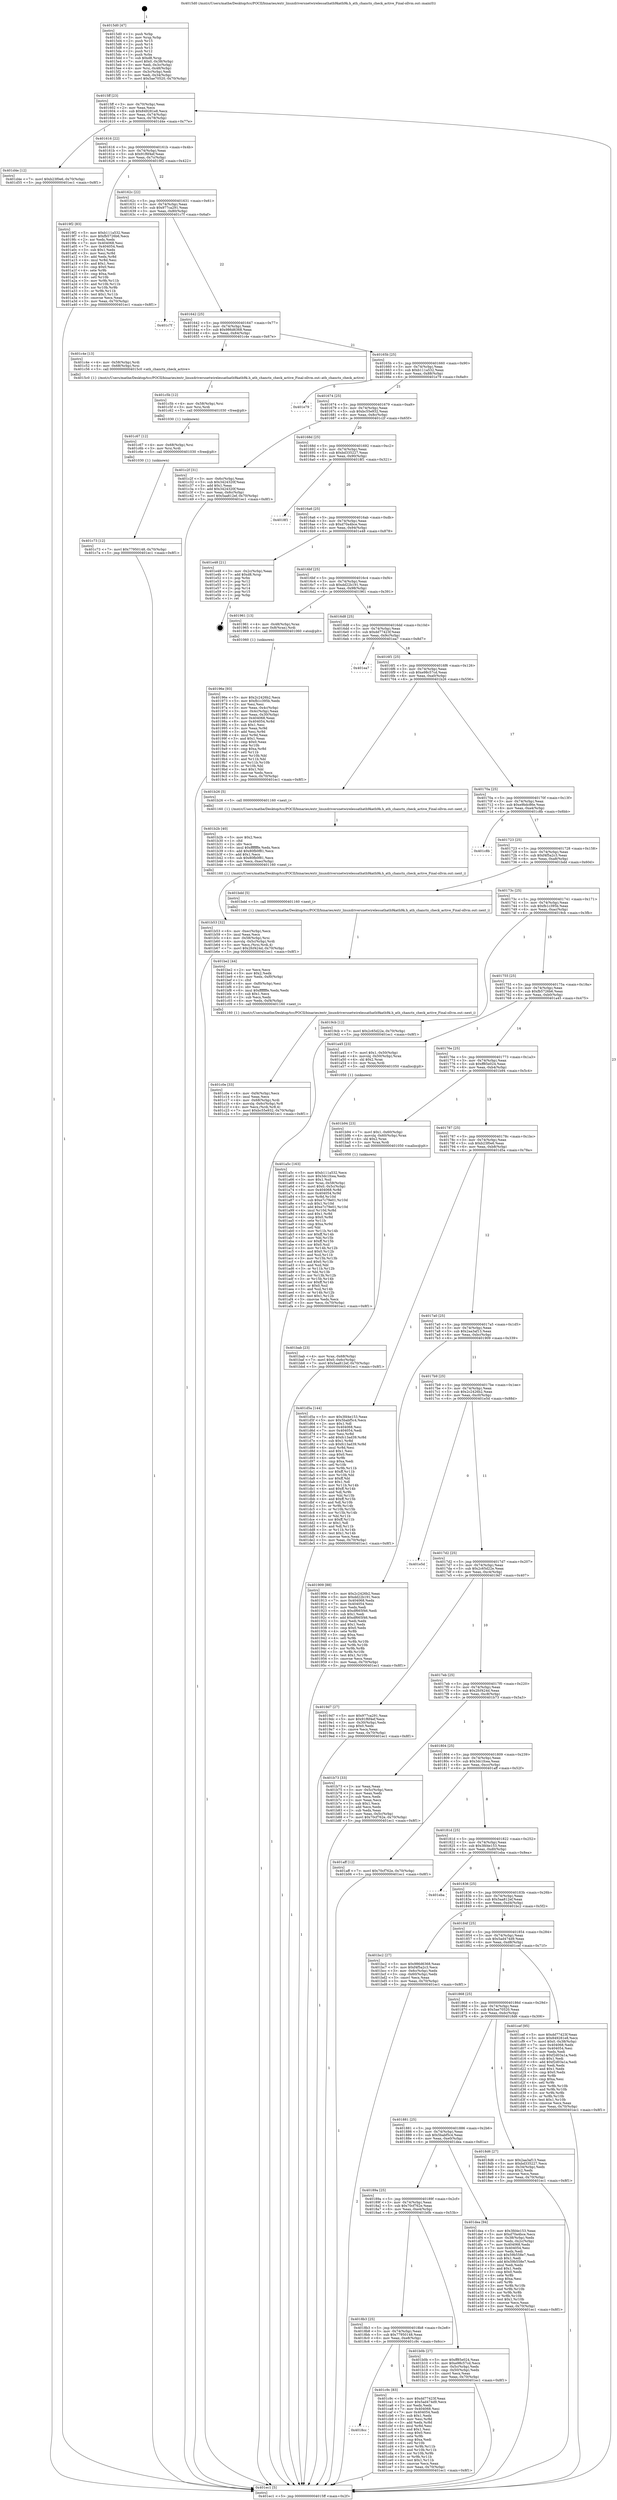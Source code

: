 digraph "0x4015d0" {
  label = "0x4015d0 (/mnt/c/Users/mathe/Desktop/tcc/POCII/binaries/extr_linuxdriversnetwirelessathath9kath9k.h_ath_chanctx_check_active_Final-ollvm.out::main(0))"
  labelloc = "t"
  node[shape=record]

  Entry [label="",width=0.3,height=0.3,shape=circle,fillcolor=black,style=filled]
  "0x4015ff" [label="{
     0x4015ff [23]\l
     | [instrs]\l
     &nbsp;&nbsp;0x4015ff \<+3\>: mov -0x70(%rbp),%eax\l
     &nbsp;&nbsp;0x401602 \<+2\>: mov %eax,%ecx\l
     &nbsp;&nbsp;0x401604 \<+6\>: sub $0x849281e8,%ecx\l
     &nbsp;&nbsp;0x40160a \<+3\>: mov %eax,-0x74(%rbp)\l
     &nbsp;&nbsp;0x40160d \<+3\>: mov %ecx,-0x78(%rbp)\l
     &nbsp;&nbsp;0x401610 \<+6\>: je 0000000000401d4e \<main+0x77e\>\l
  }"]
  "0x401d4e" [label="{
     0x401d4e [12]\l
     | [instrs]\l
     &nbsp;&nbsp;0x401d4e \<+7\>: movl $0xb23f0e6,-0x70(%rbp)\l
     &nbsp;&nbsp;0x401d55 \<+5\>: jmp 0000000000401ec1 \<main+0x8f1\>\l
  }"]
  "0x401616" [label="{
     0x401616 [22]\l
     | [instrs]\l
     &nbsp;&nbsp;0x401616 \<+5\>: jmp 000000000040161b \<main+0x4b\>\l
     &nbsp;&nbsp;0x40161b \<+3\>: mov -0x74(%rbp),%eax\l
     &nbsp;&nbsp;0x40161e \<+5\>: sub $0x91f6f4ef,%eax\l
     &nbsp;&nbsp;0x401623 \<+3\>: mov %eax,-0x7c(%rbp)\l
     &nbsp;&nbsp;0x401626 \<+6\>: je 00000000004019f2 \<main+0x422\>\l
  }"]
  Exit [label="",width=0.3,height=0.3,shape=circle,fillcolor=black,style=filled,peripheries=2]
  "0x4019f2" [label="{
     0x4019f2 [83]\l
     | [instrs]\l
     &nbsp;&nbsp;0x4019f2 \<+5\>: mov $0xb111a532,%eax\l
     &nbsp;&nbsp;0x4019f7 \<+5\>: mov $0xfb5726b6,%ecx\l
     &nbsp;&nbsp;0x4019fc \<+2\>: xor %edx,%edx\l
     &nbsp;&nbsp;0x4019fe \<+7\>: mov 0x404068,%esi\l
     &nbsp;&nbsp;0x401a05 \<+7\>: mov 0x404054,%edi\l
     &nbsp;&nbsp;0x401a0c \<+3\>: sub $0x1,%edx\l
     &nbsp;&nbsp;0x401a0f \<+3\>: mov %esi,%r8d\l
     &nbsp;&nbsp;0x401a12 \<+3\>: add %edx,%r8d\l
     &nbsp;&nbsp;0x401a15 \<+4\>: imul %r8d,%esi\l
     &nbsp;&nbsp;0x401a19 \<+3\>: and $0x1,%esi\l
     &nbsp;&nbsp;0x401a1c \<+3\>: cmp $0x0,%esi\l
     &nbsp;&nbsp;0x401a1f \<+4\>: sete %r9b\l
     &nbsp;&nbsp;0x401a23 \<+3\>: cmp $0xa,%edi\l
     &nbsp;&nbsp;0x401a26 \<+4\>: setl %r10b\l
     &nbsp;&nbsp;0x401a2a \<+3\>: mov %r9b,%r11b\l
     &nbsp;&nbsp;0x401a2d \<+3\>: and %r10b,%r11b\l
     &nbsp;&nbsp;0x401a30 \<+3\>: xor %r10b,%r9b\l
     &nbsp;&nbsp;0x401a33 \<+3\>: or %r9b,%r11b\l
     &nbsp;&nbsp;0x401a36 \<+4\>: test $0x1,%r11b\l
     &nbsp;&nbsp;0x401a3a \<+3\>: cmovne %ecx,%eax\l
     &nbsp;&nbsp;0x401a3d \<+3\>: mov %eax,-0x70(%rbp)\l
     &nbsp;&nbsp;0x401a40 \<+5\>: jmp 0000000000401ec1 \<main+0x8f1\>\l
  }"]
  "0x40162c" [label="{
     0x40162c [22]\l
     | [instrs]\l
     &nbsp;&nbsp;0x40162c \<+5\>: jmp 0000000000401631 \<main+0x61\>\l
     &nbsp;&nbsp;0x401631 \<+3\>: mov -0x74(%rbp),%eax\l
     &nbsp;&nbsp;0x401634 \<+5\>: sub $0x977ca291,%eax\l
     &nbsp;&nbsp;0x401639 \<+3\>: mov %eax,-0x80(%rbp)\l
     &nbsp;&nbsp;0x40163c \<+6\>: je 0000000000401c7f \<main+0x6af\>\l
  }"]
  "0x4018cc" [label="{
     0x4018cc\l
  }", style=dashed]
  "0x401c7f" [label="{
     0x401c7f\l
  }", style=dashed]
  "0x401642" [label="{
     0x401642 [25]\l
     | [instrs]\l
     &nbsp;&nbsp;0x401642 \<+5\>: jmp 0000000000401647 \<main+0x77\>\l
     &nbsp;&nbsp;0x401647 \<+3\>: mov -0x74(%rbp),%eax\l
     &nbsp;&nbsp;0x40164a \<+5\>: sub $0x986d6368,%eax\l
     &nbsp;&nbsp;0x40164f \<+6\>: mov %eax,-0x84(%rbp)\l
     &nbsp;&nbsp;0x401655 \<+6\>: je 0000000000401c4e \<main+0x67e\>\l
  }"]
  "0x401c9c" [label="{
     0x401c9c [83]\l
     | [instrs]\l
     &nbsp;&nbsp;0x401c9c \<+5\>: mov $0xdd77423f,%eax\l
     &nbsp;&nbsp;0x401ca1 \<+5\>: mov $0x5ad474d9,%ecx\l
     &nbsp;&nbsp;0x401ca6 \<+2\>: xor %edx,%edx\l
     &nbsp;&nbsp;0x401ca8 \<+7\>: mov 0x404068,%esi\l
     &nbsp;&nbsp;0x401caf \<+7\>: mov 0x404054,%edi\l
     &nbsp;&nbsp;0x401cb6 \<+3\>: sub $0x1,%edx\l
     &nbsp;&nbsp;0x401cb9 \<+3\>: mov %esi,%r8d\l
     &nbsp;&nbsp;0x401cbc \<+3\>: add %edx,%r8d\l
     &nbsp;&nbsp;0x401cbf \<+4\>: imul %r8d,%esi\l
     &nbsp;&nbsp;0x401cc3 \<+3\>: and $0x1,%esi\l
     &nbsp;&nbsp;0x401cc6 \<+3\>: cmp $0x0,%esi\l
     &nbsp;&nbsp;0x401cc9 \<+4\>: sete %r9b\l
     &nbsp;&nbsp;0x401ccd \<+3\>: cmp $0xa,%edi\l
     &nbsp;&nbsp;0x401cd0 \<+4\>: setl %r10b\l
     &nbsp;&nbsp;0x401cd4 \<+3\>: mov %r9b,%r11b\l
     &nbsp;&nbsp;0x401cd7 \<+3\>: and %r10b,%r11b\l
     &nbsp;&nbsp;0x401cda \<+3\>: xor %r10b,%r9b\l
     &nbsp;&nbsp;0x401cdd \<+3\>: or %r9b,%r11b\l
     &nbsp;&nbsp;0x401ce0 \<+4\>: test $0x1,%r11b\l
     &nbsp;&nbsp;0x401ce4 \<+3\>: cmovne %ecx,%eax\l
     &nbsp;&nbsp;0x401ce7 \<+3\>: mov %eax,-0x70(%rbp)\l
     &nbsp;&nbsp;0x401cea \<+5\>: jmp 0000000000401ec1 \<main+0x8f1\>\l
  }"]
  "0x401c4e" [label="{
     0x401c4e [13]\l
     | [instrs]\l
     &nbsp;&nbsp;0x401c4e \<+4\>: mov -0x58(%rbp),%rdi\l
     &nbsp;&nbsp;0x401c52 \<+4\>: mov -0x68(%rbp),%rsi\l
     &nbsp;&nbsp;0x401c56 \<+5\>: call 00000000004015c0 \<ath_chanctx_check_active\>\l
     | [calls]\l
     &nbsp;&nbsp;0x4015c0 \{1\} (/mnt/c/Users/mathe/Desktop/tcc/POCII/binaries/extr_linuxdriversnetwirelessathath9kath9k.h_ath_chanctx_check_active_Final-ollvm.out::ath_chanctx_check_active)\l
  }"]
  "0x40165b" [label="{
     0x40165b [25]\l
     | [instrs]\l
     &nbsp;&nbsp;0x40165b \<+5\>: jmp 0000000000401660 \<main+0x90\>\l
     &nbsp;&nbsp;0x401660 \<+3\>: mov -0x74(%rbp),%eax\l
     &nbsp;&nbsp;0x401663 \<+5\>: sub $0xb111a532,%eax\l
     &nbsp;&nbsp;0x401668 \<+6\>: mov %eax,-0x88(%rbp)\l
     &nbsp;&nbsp;0x40166e \<+6\>: je 0000000000401e79 \<main+0x8a9\>\l
  }"]
  "0x401c73" [label="{
     0x401c73 [12]\l
     | [instrs]\l
     &nbsp;&nbsp;0x401c73 \<+7\>: movl $0x77950148,-0x70(%rbp)\l
     &nbsp;&nbsp;0x401c7a \<+5\>: jmp 0000000000401ec1 \<main+0x8f1\>\l
  }"]
  "0x401e79" [label="{
     0x401e79\l
  }", style=dashed]
  "0x401674" [label="{
     0x401674 [25]\l
     | [instrs]\l
     &nbsp;&nbsp;0x401674 \<+5\>: jmp 0000000000401679 \<main+0xa9\>\l
     &nbsp;&nbsp;0x401679 \<+3\>: mov -0x74(%rbp),%eax\l
     &nbsp;&nbsp;0x40167c \<+5\>: sub $0xbc55e932,%eax\l
     &nbsp;&nbsp;0x401681 \<+6\>: mov %eax,-0x8c(%rbp)\l
     &nbsp;&nbsp;0x401687 \<+6\>: je 0000000000401c2f \<main+0x65f\>\l
  }"]
  "0x401c67" [label="{
     0x401c67 [12]\l
     | [instrs]\l
     &nbsp;&nbsp;0x401c67 \<+4\>: mov -0x68(%rbp),%rsi\l
     &nbsp;&nbsp;0x401c6b \<+3\>: mov %rsi,%rdi\l
     &nbsp;&nbsp;0x401c6e \<+5\>: call 0000000000401030 \<free@plt\>\l
     | [calls]\l
     &nbsp;&nbsp;0x401030 \{1\} (unknown)\l
  }"]
  "0x401c2f" [label="{
     0x401c2f [31]\l
     | [instrs]\l
     &nbsp;&nbsp;0x401c2f \<+3\>: mov -0x6c(%rbp),%eax\l
     &nbsp;&nbsp;0x401c32 \<+5\>: sub $0x3424320f,%eax\l
     &nbsp;&nbsp;0x401c37 \<+3\>: add $0x1,%eax\l
     &nbsp;&nbsp;0x401c3a \<+5\>: add $0x3424320f,%eax\l
     &nbsp;&nbsp;0x401c3f \<+3\>: mov %eax,-0x6c(%rbp)\l
     &nbsp;&nbsp;0x401c42 \<+7\>: movl $0x5aa812ef,-0x70(%rbp)\l
     &nbsp;&nbsp;0x401c49 \<+5\>: jmp 0000000000401ec1 \<main+0x8f1\>\l
  }"]
  "0x40168d" [label="{
     0x40168d [25]\l
     | [instrs]\l
     &nbsp;&nbsp;0x40168d \<+5\>: jmp 0000000000401692 \<main+0xc2\>\l
     &nbsp;&nbsp;0x401692 \<+3\>: mov -0x74(%rbp),%eax\l
     &nbsp;&nbsp;0x401695 \<+5\>: sub $0xbd335227,%eax\l
     &nbsp;&nbsp;0x40169a \<+6\>: mov %eax,-0x90(%rbp)\l
     &nbsp;&nbsp;0x4016a0 \<+6\>: je 00000000004018f1 \<main+0x321\>\l
  }"]
  "0x401c5b" [label="{
     0x401c5b [12]\l
     | [instrs]\l
     &nbsp;&nbsp;0x401c5b \<+4\>: mov -0x58(%rbp),%rsi\l
     &nbsp;&nbsp;0x401c5f \<+3\>: mov %rsi,%rdi\l
     &nbsp;&nbsp;0x401c62 \<+5\>: call 0000000000401030 \<free@plt\>\l
     | [calls]\l
     &nbsp;&nbsp;0x401030 \{1\} (unknown)\l
  }"]
  "0x4018f1" [label="{
     0x4018f1\l
  }", style=dashed]
  "0x4016a6" [label="{
     0x4016a6 [25]\l
     | [instrs]\l
     &nbsp;&nbsp;0x4016a6 \<+5\>: jmp 00000000004016ab \<main+0xdb\>\l
     &nbsp;&nbsp;0x4016ab \<+3\>: mov -0x74(%rbp),%eax\l
     &nbsp;&nbsp;0x4016ae \<+5\>: sub $0xd70a4bce,%eax\l
     &nbsp;&nbsp;0x4016b3 \<+6\>: mov %eax,-0x94(%rbp)\l
     &nbsp;&nbsp;0x4016b9 \<+6\>: je 0000000000401e48 \<main+0x878\>\l
  }"]
  "0x401c0e" [label="{
     0x401c0e [33]\l
     | [instrs]\l
     &nbsp;&nbsp;0x401c0e \<+6\>: mov -0xf4(%rbp),%ecx\l
     &nbsp;&nbsp;0x401c14 \<+3\>: imul %eax,%ecx\l
     &nbsp;&nbsp;0x401c17 \<+4\>: mov -0x68(%rbp),%rdi\l
     &nbsp;&nbsp;0x401c1b \<+4\>: movslq -0x6c(%rbp),%r8\l
     &nbsp;&nbsp;0x401c1f \<+4\>: mov %ecx,(%rdi,%r8,4)\l
     &nbsp;&nbsp;0x401c23 \<+7\>: movl $0xbc55e932,-0x70(%rbp)\l
     &nbsp;&nbsp;0x401c2a \<+5\>: jmp 0000000000401ec1 \<main+0x8f1\>\l
  }"]
  "0x401e48" [label="{
     0x401e48 [21]\l
     | [instrs]\l
     &nbsp;&nbsp;0x401e48 \<+3\>: mov -0x2c(%rbp),%eax\l
     &nbsp;&nbsp;0x401e4b \<+7\>: add $0xd8,%rsp\l
     &nbsp;&nbsp;0x401e52 \<+1\>: pop %rbx\l
     &nbsp;&nbsp;0x401e53 \<+2\>: pop %r12\l
     &nbsp;&nbsp;0x401e55 \<+2\>: pop %r13\l
     &nbsp;&nbsp;0x401e57 \<+2\>: pop %r14\l
     &nbsp;&nbsp;0x401e59 \<+2\>: pop %r15\l
     &nbsp;&nbsp;0x401e5b \<+1\>: pop %rbp\l
     &nbsp;&nbsp;0x401e5c \<+1\>: ret\l
  }"]
  "0x4016bf" [label="{
     0x4016bf [25]\l
     | [instrs]\l
     &nbsp;&nbsp;0x4016bf \<+5\>: jmp 00000000004016c4 \<main+0xf4\>\l
     &nbsp;&nbsp;0x4016c4 \<+3\>: mov -0x74(%rbp),%eax\l
     &nbsp;&nbsp;0x4016c7 \<+5\>: sub $0xdd22b191,%eax\l
     &nbsp;&nbsp;0x4016cc \<+6\>: mov %eax,-0x98(%rbp)\l
     &nbsp;&nbsp;0x4016d2 \<+6\>: je 0000000000401961 \<main+0x391\>\l
  }"]
  "0x401be2" [label="{
     0x401be2 [44]\l
     | [instrs]\l
     &nbsp;&nbsp;0x401be2 \<+2\>: xor %ecx,%ecx\l
     &nbsp;&nbsp;0x401be4 \<+5\>: mov $0x2,%edx\l
     &nbsp;&nbsp;0x401be9 \<+6\>: mov %edx,-0xf0(%rbp)\l
     &nbsp;&nbsp;0x401bef \<+1\>: cltd\l
     &nbsp;&nbsp;0x401bf0 \<+6\>: mov -0xf0(%rbp),%esi\l
     &nbsp;&nbsp;0x401bf6 \<+2\>: idiv %esi\l
     &nbsp;&nbsp;0x401bf8 \<+6\>: imul $0xfffffffe,%edx,%edx\l
     &nbsp;&nbsp;0x401bfe \<+3\>: sub $0x1,%ecx\l
     &nbsp;&nbsp;0x401c01 \<+2\>: sub %ecx,%edx\l
     &nbsp;&nbsp;0x401c03 \<+6\>: mov %edx,-0xf4(%rbp)\l
     &nbsp;&nbsp;0x401c09 \<+5\>: call 0000000000401160 \<next_i\>\l
     | [calls]\l
     &nbsp;&nbsp;0x401160 \{1\} (/mnt/c/Users/mathe/Desktop/tcc/POCII/binaries/extr_linuxdriversnetwirelessathath9kath9k.h_ath_chanctx_check_active_Final-ollvm.out::next_i)\l
  }"]
  "0x401961" [label="{
     0x401961 [13]\l
     | [instrs]\l
     &nbsp;&nbsp;0x401961 \<+4\>: mov -0x48(%rbp),%rax\l
     &nbsp;&nbsp;0x401965 \<+4\>: mov 0x8(%rax),%rdi\l
     &nbsp;&nbsp;0x401969 \<+5\>: call 0000000000401060 \<atoi@plt\>\l
     | [calls]\l
     &nbsp;&nbsp;0x401060 \{1\} (unknown)\l
  }"]
  "0x4016d8" [label="{
     0x4016d8 [25]\l
     | [instrs]\l
     &nbsp;&nbsp;0x4016d8 \<+5\>: jmp 00000000004016dd \<main+0x10d\>\l
     &nbsp;&nbsp;0x4016dd \<+3\>: mov -0x74(%rbp),%eax\l
     &nbsp;&nbsp;0x4016e0 \<+5\>: sub $0xdd77423f,%eax\l
     &nbsp;&nbsp;0x4016e5 \<+6\>: mov %eax,-0x9c(%rbp)\l
     &nbsp;&nbsp;0x4016eb \<+6\>: je 0000000000401ea7 \<main+0x8d7\>\l
  }"]
  "0x401bab" [label="{
     0x401bab [23]\l
     | [instrs]\l
     &nbsp;&nbsp;0x401bab \<+4\>: mov %rax,-0x68(%rbp)\l
     &nbsp;&nbsp;0x401baf \<+7\>: movl $0x0,-0x6c(%rbp)\l
     &nbsp;&nbsp;0x401bb6 \<+7\>: movl $0x5aa812ef,-0x70(%rbp)\l
     &nbsp;&nbsp;0x401bbd \<+5\>: jmp 0000000000401ec1 \<main+0x8f1\>\l
  }"]
  "0x401ea7" [label="{
     0x401ea7\l
  }", style=dashed]
  "0x4016f1" [label="{
     0x4016f1 [25]\l
     | [instrs]\l
     &nbsp;&nbsp;0x4016f1 \<+5\>: jmp 00000000004016f6 \<main+0x126\>\l
     &nbsp;&nbsp;0x4016f6 \<+3\>: mov -0x74(%rbp),%eax\l
     &nbsp;&nbsp;0x4016f9 \<+5\>: sub $0xe98c57cd,%eax\l
     &nbsp;&nbsp;0x4016fe \<+6\>: mov %eax,-0xa0(%rbp)\l
     &nbsp;&nbsp;0x401704 \<+6\>: je 0000000000401b26 \<main+0x556\>\l
  }"]
  "0x401b53" [label="{
     0x401b53 [32]\l
     | [instrs]\l
     &nbsp;&nbsp;0x401b53 \<+6\>: mov -0xec(%rbp),%ecx\l
     &nbsp;&nbsp;0x401b59 \<+3\>: imul %eax,%ecx\l
     &nbsp;&nbsp;0x401b5c \<+4\>: mov -0x58(%rbp),%rsi\l
     &nbsp;&nbsp;0x401b60 \<+4\>: movslq -0x5c(%rbp),%rdi\l
     &nbsp;&nbsp;0x401b64 \<+3\>: mov %ecx,(%rsi,%rdi,4)\l
     &nbsp;&nbsp;0x401b67 \<+7\>: movl $0x2fcf424d,-0x70(%rbp)\l
     &nbsp;&nbsp;0x401b6e \<+5\>: jmp 0000000000401ec1 \<main+0x8f1\>\l
  }"]
  "0x401b26" [label="{
     0x401b26 [5]\l
     | [instrs]\l
     &nbsp;&nbsp;0x401b26 \<+5\>: call 0000000000401160 \<next_i\>\l
     | [calls]\l
     &nbsp;&nbsp;0x401160 \{1\} (/mnt/c/Users/mathe/Desktop/tcc/POCII/binaries/extr_linuxdriversnetwirelessathath9kath9k.h_ath_chanctx_check_active_Final-ollvm.out::next_i)\l
  }"]
  "0x40170a" [label="{
     0x40170a [25]\l
     | [instrs]\l
     &nbsp;&nbsp;0x40170a \<+5\>: jmp 000000000040170f \<main+0x13f\>\l
     &nbsp;&nbsp;0x40170f \<+3\>: mov -0x74(%rbp),%eax\l
     &nbsp;&nbsp;0x401712 \<+5\>: sub $0xe9bdc86e,%eax\l
     &nbsp;&nbsp;0x401717 \<+6\>: mov %eax,-0xa4(%rbp)\l
     &nbsp;&nbsp;0x40171d \<+6\>: je 0000000000401c8b \<main+0x6bb\>\l
  }"]
  "0x401b2b" [label="{
     0x401b2b [40]\l
     | [instrs]\l
     &nbsp;&nbsp;0x401b2b \<+5\>: mov $0x2,%ecx\l
     &nbsp;&nbsp;0x401b30 \<+1\>: cltd\l
     &nbsp;&nbsp;0x401b31 \<+2\>: idiv %ecx\l
     &nbsp;&nbsp;0x401b33 \<+6\>: imul $0xfffffffe,%edx,%ecx\l
     &nbsp;&nbsp;0x401b39 \<+6\>: add $0x80fb0f81,%ecx\l
     &nbsp;&nbsp;0x401b3f \<+3\>: add $0x1,%ecx\l
     &nbsp;&nbsp;0x401b42 \<+6\>: sub $0x80fb0f81,%ecx\l
     &nbsp;&nbsp;0x401b48 \<+6\>: mov %ecx,-0xec(%rbp)\l
     &nbsp;&nbsp;0x401b4e \<+5\>: call 0000000000401160 \<next_i\>\l
     | [calls]\l
     &nbsp;&nbsp;0x401160 \{1\} (/mnt/c/Users/mathe/Desktop/tcc/POCII/binaries/extr_linuxdriversnetwirelessathath9kath9k.h_ath_chanctx_check_active_Final-ollvm.out::next_i)\l
  }"]
  "0x401c8b" [label="{
     0x401c8b\l
  }", style=dashed]
  "0x401723" [label="{
     0x401723 [25]\l
     | [instrs]\l
     &nbsp;&nbsp;0x401723 \<+5\>: jmp 0000000000401728 \<main+0x158\>\l
     &nbsp;&nbsp;0x401728 \<+3\>: mov -0x74(%rbp),%eax\l
     &nbsp;&nbsp;0x40172b \<+5\>: sub $0xf4f5a2c3,%eax\l
     &nbsp;&nbsp;0x401730 \<+6\>: mov %eax,-0xa8(%rbp)\l
     &nbsp;&nbsp;0x401736 \<+6\>: je 0000000000401bdd \<main+0x60d\>\l
  }"]
  "0x4018b3" [label="{
     0x4018b3 [25]\l
     | [instrs]\l
     &nbsp;&nbsp;0x4018b3 \<+5\>: jmp 00000000004018b8 \<main+0x2e8\>\l
     &nbsp;&nbsp;0x4018b8 \<+3\>: mov -0x74(%rbp),%eax\l
     &nbsp;&nbsp;0x4018bb \<+5\>: sub $0x77950148,%eax\l
     &nbsp;&nbsp;0x4018c0 \<+6\>: mov %eax,-0xe8(%rbp)\l
     &nbsp;&nbsp;0x4018c6 \<+6\>: je 0000000000401c9c \<main+0x6cc\>\l
  }"]
  "0x401bdd" [label="{
     0x401bdd [5]\l
     | [instrs]\l
     &nbsp;&nbsp;0x401bdd \<+5\>: call 0000000000401160 \<next_i\>\l
     | [calls]\l
     &nbsp;&nbsp;0x401160 \{1\} (/mnt/c/Users/mathe/Desktop/tcc/POCII/binaries/extr_linuxdriversnetwirelessathath9kath9k.h_ath_chanctx_check_active_Final-ollvm.out::next_i)\l
  }"]
  "0x40173c" [label="{
     0x40173c [25]\l
     | [instrs]\l
     &nbsp;&nbsp;0x40173c \<+5\>: jmp 0000000000401741 \<main+0x171\>\l
     &nbsp;&nbsp;0x401741 \<+3\>: mov -0x74(%rbp),%eax\l
     &nbsp;&nbsp;0x401744 \<+5\>: sub $0xfb1c395b,%eax\l
     &nbsp;&nbsp;0x401749 \<+6\>: mov %eax,-0xac(%rbp)\l
     &nbsp;&nbsp;0x40174f \<+6\>: je 00000000004019cb \<main+0x3fb\>\l
  }"]
  "0x401b0b" [label="{
     0x401b0b [27]\l
     | [instrs]\l
     &nbsp;&nbsp;0x401b0b \<+5\>: mov $0xff85e024,%eax\l
     &nbsp;&nbsp;0x401b10 \<+5\>: mov $0xe98c57cd,%ecx\l
     &nbsp;&nbsp;0x401b15 \<+3\>: mov -0x5c(%rbp),%edx\l
     &nbsp;&nbsp;0x401b18 \<+3\>: cmp -0x50(%rbp),%edx\l
     &nbsp;&nbsp;0x401b1b \<+3\>: cmovl %ecx,%eax\l
     &nbsp;&nbsp;0x401b1e \<+3\>: mov %eax,-0x70(%rbp)\l
     &nbsp;&nbsp;0x401b21 \<+5\>: jmp 0000000000401ec1 \<main+0x8f1\>\l
  }"]
  "0x4019cb" [label="{
     0x4019cb [12]\l
     | [instrs]\l
     &nbsp;&nbsp;0x4019cb \<+7\>: movl $0x2c65d22e,-0x70(%rbp)\l
     &nbsp;&nbsp;0x4019d2 \<+5\>: jmp 0000000000401ec1 \<main+0x8f1\>\l
  }"]
  "0x401755" [label="{
     0x401755 [25]\l
     | [instrs]\l
     &nbsp;&nbsp;0x401755 \<+5\>: jmp 000000000040175a \<main+0x18a\>\l
     &nbsp;&nbsp;0x40175a \<+3\>: mov -0x74(%rbp),%eax\l
     &nbsp;&nbsp;0x40175d \<+5\>: sub $0xfb5726b6,%eax\l
     &nbsp;&nbsp;0x401762 \<+6\>: mov %eax,-0xb0(%rbp)\l
     &nbsp;&nbsp;0x401768 \<+6\>: je 0000000000401a45 \<main+0x475\>\l
  }"]
  "0x40189a" [label="{
     0x40189a [25]\l
     | [instrs]\l
     &nbsp;&nbsp;0x40189a \<+5\>: jmp 000000000040189f \<main+0x2cf\>\l
     &nbsp;&nbsp;0x40189f \<+3\>: mov -0x74(%rbp),%eax\l
     &nbsp;&nbsp;0x4018a2 \<+5\>: sub $0x70cf762e,%eax\l
     &nbsp;&nbsp;0x4018a7 \<+6\>: mov %eax,-0xe4(%rbp)\l
     &nbsp;&nbsp;0x4018ad \<+6\>: je 0000000000401b0b \<main+0x53b\>\l
  }"]
  "0x401a45" [label="{
     0x401a45 [23]\l
     | [instrs]\l
     &nbsp;&nbsp;0x401a45 \<+7\>: movl $0x1,-0x50(%rbp)\l
     &nbsp;&nbsp;0x401a4c \<+4\>: movslq -0x50(%rbp),%rax\l
     &nbsp;&nbsp;0x401a50 \<+4\>: shl $0x2,%rax\l
     &nbsp;&nbsp;0x401a54 \<+3\>: mov %rax,%rdi\l
     &nbsp;&nbsp;0x401a57 \<+5\>: call 0000000000401050 \<malloc@plt\>\l
     | [calls]\l
     &nbsp;&nbsp;0x401050 \{1\} (unknown)\l
  }"]
  "0x40176e" [label="{
     0x40176e [25]\l
     | [instrs]\l
     &nbsp;&nbsp;0x40176e \<+5\>: jmp 0000000000401773 \<main+0x1a3\>\l
     &nbsp;&nbsp;0x401773 \<+3\>: mov -0x74(%rbp),%eax\l
     &nbsp;&nbsp;0x401776 \<+5\>: sub $0xff85e024,%eax\l
     &nbsp;&nbsp;0x40177b \<+6\>: mov %eax,-0xb4(%rbp)\l
     &nbsp;&nbsp;0x401781 \<+6\>: je 0000000000401b94 \<main+0x5c4\>\l
  }"]
  "0x401dea" [label="{
     0x401dea [94]\l
     | [instrs]\l
     &nbsp;&nbsp;0x401dea \<+5\>: mov $0x3fd4e153,%eax\l
     &nbsp;&nbsp;0x401def \<+5\>: mov $0xd70a4bce,%ecx\l
     &nbsp;&nbsp;0x401df4 \<+3\>: mov -0x38(%rbp),%edx\l
     &nbsp;&nbsp;0x401df7 \<+3\>: mov %edx,-0x2c(%rbp)\l
     &nbsp;&nbsp;0x401dfa \<+7\>: mov 0x404068,%edx\l
     &nbsp;&nbsp;0x401e01 \<+7\>: mov 0x404054,%esi\l
     &nbsp;&nbsp;0x401e08 \<+2\>: mov %edx,%edi\l
     &nbsp;&nbsp;0x401e0a \<+6\>: sub $0x59b558e7,%edi\l
     &nbsp;&nbsp;0x401e10 \<+3\>: sub $0x1,%edi\l
     &nbsp;&nbsp;0x401e13 \<+6\>: add $0x59b558e7,%edi\l
     &nbsp;&nbsp;0x401e19 \<+3\>: imul %edi,%edx\l
     &nbsp;&nbsp;0x401e1c \<+3\>: and $0x1,%edx\l
     &nbsp;&nbsp;0x401e1f \<+3\>: cmp $0x0,%edx\l
     &nbsp;&nbsp;0x401e22 \<+4\>: sete %r8b\l
     &nbsp;&nbsp;0x401e26 \<+3\>: cmp $0xa,%esi\l
     &nbsp;&nbsp;0x401e29 \<+4\>: setl %r9b\l
     &nbsp;&nbsp;0x401e2d \<+3\>: mov %r8b,%r10b\l
     &nbsp;&nbsp;0x401e30 \<+3\>: and %r9b,%r10b\l
     &nbsp;&nbsp;0x401e33 \<+3\>: xor %r9b,%r8b\l
     &nbsp;&nbsp;0x401e36 \<+3\>: or %r8b,%r10b\l
     &nbsp;&nbsp;0x401e39 \<+4\>: test $0x1,%r10b\l
     &nbsp;&nbsp;0x401e3d \<+3\>: cmovne %ecx,%eax\l
     &nbsp;&nbsp;0x401e40 \<+3\>: mov %eax,-0x70(%rbp)\l
     &nbsp;&nbsp;0x401e43 \<+5\>: jmp 0000000000401ec1 \<main+0x8f1\>\l
  }"]
  "0x401b94" [label="{
     0x401b94 [23]\l
     | [instrs]\l
     &nbsp;&nbsp;0x401b94 \<+7\>: movl $0x1,-0x60(%rbp)\l
     &nbsp;&nbsp;0x401b9b \<+4\>: movslq -0x60(%rbp),%rax\l
     &nbsp;&nbsp;0x401b9f \<+4\>: shl $0x2,%rax\l
     &nbsp;&nbsp;0x401ba3 \<+3\>: mov %rax,%rdi\l
     &nbsp;&nbsp;0x401ba6 \<+5\>: call 0000000000401050 \<malloc@plt\>\l
     | [calls]\l
     &nbsp;&nbsp;0x401050 \{1\} (unknown)\l
  }"]
  "0x401787" [label="{
     0x401787 [25]\l
     | [instrs]\l
     &nbsp;&nbsp;0x401787 \<+5\>: jmp 000000000040178c \<main+0x1bc\>\l
     &nbsp;&nbsp;0x40178c \<+3\>: mov -0x74(%rbp),%eax\l
     &nbsp;&nbsp;0x40178f \<+5\>: sub $0xb23f0e6,%eax\l
     &nbsp;&nbsp;0x401794 \<+6\>: mov %eax,-0xb8(%rbp)\l
     &nbsp;&nbsp;0x40179a \<+6\>: je 0000000000401d5a \<main+0x78a\>\l
  }"]
  "0x401a5c" [label="{
     0x401a5c [163]\l
     | [instrs]\l
     &nbsp;&nbsp;0x401a5c \<+5\>: mov $0xb111a532,%ecx\l
     &nbsp;&nbsp;0x401a61 \<+5\>: mov $0x3dc1fcea,%edx\l
     &nbsp;&nbsp;0x401a66 \<+3\>: mov $0x1,%sil\l
     &nbsp;&nbsp;0x401a69 \<+4\>: mov %rax,-0x58(%rbp)\l
     &nbsp;&nbsp;0x401a6d \<+7\>: movl $0x0,-0x5c(%rbp)\l
     &nbsp;&nbsp;0x401a74 \<+8\>: mov 0x404068,%r8d\l
     &nbsp;&nbsp;0x401a7c \<+8\>: mov 0x404054,%r9d\l
     &nbsp;&nbsp;0x401a84 \<+3\>: mov %r8d,%r10d\l
     &nbsp;&nbsp;0x401a87 \<+7\>: sub $0xe7c79e01,%r10d\l
     &nbsp;&nbsp;0x401a8e \<+4\>: sub $0x1,%r10d\l
     &nbsp;&nbsp;0x401a92 \<+7\>: add $0xe7c79e01,%r10d\l
     &nbsp;&nbsp;0x401a99 \<+4\>: imul %r10d,%r8d\l
     &nbsp;&nbsp;0x401a9d \<+4\>: and $0x1,%r8d\l
     &nbsp;&nbsp;0x401aa1 \<+4\>: cmp $0x0,%r8d\l
     &nbsp;&nbsp;0x401aa5 \<+4\>: sete %r11b\l
     &nbsp;&nbsp;0x401aa9 \<+4\>: cmp $0xa,%r9d\l
     &nbsp;&nbsp;0x401aad \<+3\>: setl %bl\l
     &nbsp;&nbsp;0x401ab0 \<+3\>: mov %r11b,%r14b\l
     &nbsp;&nbsp;0x401ab3 \<+4\>: xor $0xff,%r14b\l
     &nbsp;&nbsp;0x401ab7 \<+3\>: mov %bl,%r15b\l
     &nbsp;&nbsp;0x401aba \<+4\>: xor $0xff,%r15b\l
     &nbsp;&nbsp;0x401abe \<+4\>: xor $0x0,%sil\l
     &nbsp;&nbsp;0x401ac2 \<+3\>: mov %r14b,%r12b\l
     &nbsp;&nbsp;0x401ac5 \<+4\>: and $0x0,%r12b\l
     &nbsp;&nbsp;0x401ac9 \<+3\>: and %sil,%r11b\l
     &nbsp;&nbsp;0x401acc \<+3\>: mov %r15b,%r13b\l
     &nbsp;&nbsp;0x401acf \<+4\>: and $0x0,%r13b\l
     &nbsp;&nbsp;0x401ad3 \<+3\>: and %sil,%bl\l
     &nbsp;&nbsp;0x401ad6 \<+3\>: or %r11b,%r12b\l
     &nbsp;&nbsp;0x401ad9 \<+3\>: or %bl,%r13b\l
     &nbsp;&nbsp;0x401adc \<+3\>: xor %r13b,%r12b\l
     &nbsp;&nbsp;0x401adf \<+3\>: or %r15b,%r14b\l
     &nbsp;&nbsp;0x401ae2 \<+4\>: xor $0xff,%r14b\l
     &nbsp;&nbsp;0x401ae6 \<+4\>: or $0x0,%sil\l
     &nbsp;&nbsp;0x401aea \<+3\>: and %sil,%r14b\l
     &nbsp;&nbsp;0x401aed \<+3\>: or %r14b,%r12b\l
     &nbsp;&nbsp;0x401af0 \<+4\>: test $0x1,%r12b\l
     &nbsp;&nbsp;0x401af4 \<+3\>: cmovne %edx,%ecx\l
     &nbsp;&nbsp;0x401af7 \<+3\>: mov %ecx,-0x70(%rbp)\l
     &nbsp;&nbsp;0x401afa \<+5\>: jmp 0000000000401ec1 \<main+0x8f1\>\l
  }"]
  "0x401d5a" [label="{
     0x401d5a [144]\l
     | [instrs]\l
     &nbsp;&nbsp;0x401d5a \<+5\>: mov $0x3fd4e153,%eax\l
     &nbsp;&nbsp;0x401d5f \<+5\>: mov $0x5babf5c4,%ecx\l
     &nbsp;&nbsp;0x401d64 \<+2\>: mov $0x1,%dl\l
     &nbsp;&nbsp;0x401d66 \<+7\>: mov 0x404068,%esi\l
     &nbsp;&nbsp;0x401d6d \<+7\>: mov 0x404054,%edi\l
     &nbsp;&nbsp;0x401d74 \<+3\>: mov %esi,%r8d\l
     &nbsp;&nbsp;0x401d77 \<+7\>: add $0xfc13ad39,%r8d\l
     &nbsp;&nbsp;0x401d7e \<+4\>: sub $0x1,%r8d\l
     &nbsp;&nbsp;0x401d82 \<+7\>: sub $0xfc13ad39,%r8d\l
     &nbsp;&nbsp;0x401d89 \<+4\>: imul %r8d,%esi\l
     &nbsp;&nbsp;0x401d8d \<+3\>: and $0x1,%esi\l
     &nbsp;&nbsp;0x401d90 \<+3\>: cmp $0x0,%esi\l
     &nbsp;&nbsp;0x401d93 \<+4\>: sete %r9b\l
     &nbsp;&nbsp;0x401d97 \<+3\>: cmp $0xa,%edi\l
     &nbsp;&nbsp;0x401d9a \<+4\>: setl %r10b\l
     &nbsp;&nbsp;0x401d9e \<+3\>: mov %r9b,%r11b\l
     &nbsp;&nbsp;0x401da1 \<+4\>: xor $0xff,%r11b\l
     &nbsp;&nbsp;0x401da5 \<+3\>: mov %r10b,%bl\l
     &nbsp;&nbsp;0x401da8 \<+3\>: xor $0xff,%bl\l
     &nbsp;&nbsp;0x401dab \<+3\>: xor $0x1,%dl\l
     &nbsp;&nbsp;0x401dae \<+3\>: mov %r11b,%r14b\l
     &nbsp;&nbsp;0x401db1 \<+4\>: and $0xff,%r14b\l
     &nbsp;&nbsp;0x401db5 \<+3\>: and %dl,%r9b\l
     &nbsp;&nbsp;0x401db8 \<+3\>: mov %bl,%r15b\l
     &nbsp;&nbsp;0x401dbb \<+4\>: and $0xff,%r15b\l
     &nbsp;&nbsp;0x401dbf \<+3\>: and %dl,%r10b\l
     &nbsp;&nbsp;0x401dc2 \<+3\>: or %r9b,%r14b\l
     &nbsp;&nbsp;0x401dc5 \<+3\>: or %r10b,%r15b\l
     &nbsp;&nbsp;0x401dc8 \<+3\>: xor %r15b,%r14b\l
     &nbsp;&nbsp;0x401dcb \<+3\>: or %bl,%r11b\l
     &nbsp;&nbsp;0x401dce \<+4\>: xor $0xff,%r11b\l
     &nbsp;&nbsp;0x401dd2 \<+3\>: or $0x1,%dl\l
     &nbsp;&nbsp;0x401dd5 \<+3\>: and %dl,%r11b\l
     &nbsp;&nbsp;0x401dd8 \<+3\>: or %r11b,%r14b\l
     &nbsp;&nbsp;0x401ddb \<+4\>: test $0x1,%r14b\l
     &nbsp;&nbsp;0x401ddf \<+3\>: cmovne %ecx,%eax\l
     &nbsp;&nbsp;0x401de2 \<+3\>: mov %eax,-0x70(%rbp)\l
     &nbsp;&nbsp;0x401de5 \<+5\>: jmp 0000000000401ec1 \<main+0x8f1\>\l
  }"]
  "0x4017a0" [label="{
     0x4017a0 [25]\l
     | [instrs]\l
     &nbsp;&nbsp;0x4017a0 \<+5\>: jmp 00000000004017a5 \<main+0x1d5\>\l
     &nbsp;&nbsp;0x4017a5 \<+3\>: mov -0x74(%rbp),%eax\l
     &nbsp;&nbsp;0x4017a8 \<+5\>: sub $0x2aa3af13,%eax\l
     &nbsp;&nbsp;0x4017ad \<+6\>: mov %eax,-0xbc(%rbp)\l
     &nbsp;&nbsp;0x4017b3 \<+6\>: je 0000000000401909 \<main+0x339\>\l
  }"]
  "0x40196e" [label="{
     0x40196e [93]\l
     | [instrs]\l
     &nbsp;&nbsp;0x40196e \<+5\>: mov $0x2c2426b2,%ecx\l
     &nbsp;&nbsp;0x401973 \<+5\>: mov $0xfb1c395b,%edx\l
     &nbsp;&nbsp;0x401978 \<+2\>: xor %esi,%esi\l
     &nbsp;&nbsp;0x40197a \<+3\>: mov %eax,-0x4c(%rbp)\l
     &nbsp;&nbsp;0x40197d \<+3\>: mov -0x4c(%rbp),%eax\l
     &nbsp;&nbsp;0x401980 \<+3\>: mov %eax,-0x30(%rbp)\l
     &nbsp;&nbsp;0x401983 \<+7\>: mov 0x404068,%eax\l
     &nbsp;&nbsp;0x40198a \<+8\>: mov 0x404054,%r8d\l
     &nbsp;&nbsp;0x401992 \<+3\>: sub $0x1,%esi\l
     &nbsp;&nbsp;0x401995 \<+3\>: mov %eax,%r9d\l
     &nbsp;&nbsp;0x401998 \<+3\>: add %esi,%r9d\l
     &nbsp;&nbsp;0x40199b \<+4\>: imul %r9d,%eax\l
     &nbsp;&nbsp;0x40199f \<+3\>: and $0x1,%eax\l
     &nbsp;&nbsp;0x4019a2 \<+3\>: cmp $0x0,%eax\l
     &nbsp;&nbsp;0x4019a5 \<+4\>: sete %r10b\l
     &nbsp;&nbsp;0x4019a9 \<+4\>: cmp $0xa,%r8d\l
     &nbsp;&nbsp;0x4019ad \<+4\>: setl %r11b\l
     &nbsp;&nbsp;0x4019b1 \<+3\>: mov %r10b,%bl\l
     &nbsp;&nbsp;0x4019b4 \<+3\>: and %r11b,%bl\l
     &nbsp;&nbsp;0x4019b7 \<+3\>: xor %r11b,%r10b\l
     &nbsp;&nbsp;0x4019ba \<+3\>: or %r10b,%bl\l
     &nbsp;&nbsp;0x4019bd \<+3\>: test $0x1,%bl\l
     &nbsp;&nbsp;0x4019c0 \<+3\>: cmovne %edx,%ecx\l
     &nbsp;&nbsp;0x4019c3 \<+3\>: mov %ecx,-0x70(%rbp)\l
     &nbsp;&nbsp;0x4019c6 \<+5\>: jmp 0000000000401ec1 \<main+0x8f1\>\l
  }"]
  "0x401909" [label="{
     0x401909 [88]\l
     | [instrs]\l
     &nbsp;&nbsp;0x401909 \<+5\>: mov $0x2c2426b2,%eax\l
     &nbsp;&nbsp;0x40190e \<+5\>: mov $0xdd22b191,%ecx\l
     &nbsp;&nbsp;0x401913 \<+7\>: mov 0x404068,%edx\l
     &nbsp;&nbsp;0x40191a \<+7\>: mov 0x404054,%esi\l
     &nbsp;&nbsp;0x401921 \<+2\>: mov %edx,%edi\l
     &nbsp;&nbsp;0x401923 \<+6\>: sub $0xdf665f46,%edi\l
     &nbsp;&nbsp;0x401929 \<+3\>: sub $0x1,%edi\l
     &nbsp;&nbsp;0x40192c \<+6\>: add $0xdf665f46,%edi\l
     &nbsp;&nbsp;0x401932 \<+3\>: imul %edi,%edx\l
     &nbsp;&nbsp;0x401935 \<+3\>: and $0x1,%edx\l
     &nbsp;&nbsp;0x401938 \<+3\>: cmp $0x0,%edx\l
     &nbsp;&nbsp;0x40193b \<+4\>: sete %r8b\l
     &nbsp;&nbsp;0x40193f \<+3\>: cmp $0xa,%esi\l
     &nbsp;&nbsp;0x401942 \<+4\>: setl %r9b\l
     &nbsp;&nbsp;0x401946 \<+3\>: mov %r8b,%r10b\l
     &nbsp;&nbsp;0x401949 \<+3\>: and %r9b,%r10b\l
     &nbsp;&nbsp;0x40194c \<+3\>: xor %r9b,%r8b\l
     &nbsp;&nbsp;0x40194f \<+3\>: or %r8b,%r10b\l
     &nbsp;&nbsp;0x401952 \<+4\>: test $0x1,%r10b\l
     &nbsp;&nbsp;0x401956 \<+3\>: cmovne %ecx,%eax\l
     &nbsp;&nbsp;0x401959 \<+3\>: mov %eax,-0x70(%rbp)\l
     &nbsp;&nbsp;0x40195c \<+5\>: jmp 0000000000401ec1 \<main+0x8f1\>\l
  }"]
  "0x4017b9" [label="{
     0x4017b9 [25]\l
     | [instrs]\l
     &nbsp;&nbsp;0x4017b9 \<+5\>: jmp 00000000004017be \<main+0x1ee\>\l
     &nbsp;&nbsp;0x4017be \<+3\>: mov -0x74(%rbp),%eax\l
     &nbsp;&nbsp;0x4017c1 \<+5\>: sub $0x2c2426b2,%eax\l
     &nbsp;&nbsp;0x4017c6 \<+6\>: mov %eax,-0xc0(%rbp)\l
     &nbsp;&nbsp;0x4017cc \<+6\>: je 0000000000401e5d \<main+0x88d\>\l
  }"]
  "0x4015d0" [label="{
     0x4015d0 [47]\l
     | [instrs]\l
     &nbsp;&nbsp;0x4015d0 \<+1\>: push %rbp\l
     &nbsp;&nbsp;0x4015d1 \<+3\>: mov %rsp,%rbp\l
     &nbsp;&nbsp;0x4015d4 \<+2\>: push %r15\l
     &nbsp;&nbsp;0x4015d6 \<+2\>: push %r14\l
     &nbsp;&nbsp;0x4015d8 \<+2\>: push %r13\l
     &nbsp;&nbsp;0x4015da \<+2\>: push %r12\l
     &nbsp;&nbsp;0x4015dc \<+1\>: push %rbx\l
     &nbsp;&nbsp;0x4015dd \<+7\>: sub $0xd8,%rsp\l
     &nbsp;&nbsp;0x4015e4 \<+7\>: movl $0x0,-0x38(%rbp)\l
     &nbsp;&nbsp;0x4015eb \<+3\>: mov %edi,-0x3c(%rbp)\l
     &nbsp;&nbsp;0x4015ee \<+4\>: mov %rsi,-0x48(%rbp)\l
     &nbsp;&nbsp;0x4015f2 \<+3\>: mov -0x3c(%rbp),%edi\l
     &nbsp;&nbsp;0x4015f5 \<+3\>: mov %edi,-0x34(%rbp)\l
     &nbsp;&nbsp;0x4015f8 \<+7\>: movl $0x5ae70520,-0x70(%rbp)\l
  }"]
  "0x401e5d" [label="{
     0x401e5d\l
  }", style=dashed]
  "0x4017d2" [label="{
     0x4017d2 [25]\l
     | [instrs]\l
     &nbsp;&nbsp;0x4017d2 \<+5\>: jmp 00000000004017d7 \<main+0x207\>\l
     &nbsp;&nbsp;0x4017d7 \<+3\>: mov -0x74(%rbp),%eax\l
     &nbsp;&nbsp;0x4017da \<+5\>: sub $0x2c65d22e,%eax\l
     &nbsp;&nbsp;0x4017df \<+6\>: mov %eax,-0xc4(%rbp)\l
     &nbsp;&nbsp;0x4017e5 \<+6\>: je 00000000004019d7 \<main+0x407\>\l
  }"]
  "0x401ec1" [label="{
     0x401ec1 [5]\l
     | [instrs]\l
     &nbsp;&nbsp;0x401ec1 \<+5\>: jmp 00000000004015ff \<main+0x2f\>\l
  }"]
  "0x4019d7" [label="{
     0x4019d7 [27]\l
     | [instrs]\l
     &nbsp;&nbsp;0x4019d7 \<+5\>: mov $0x977ca291,%eax\l
     &nbsp;&nbsp;0x4019dc \<+5\>: mov $0x91f6f4ef,%ecx\l
     &nbsp;&nbsp;0x4019e1 \<+3\>: mov -0x30(%rbp),%edx\l
     &nbsp;&nbsp;0x4019e4 \<+3\>: cmp $0x0,%edx\l
     &nbsp;&nbsp;0x4019e7 \<+3\>: cmove %ecx,%eax\l
     &nbsp;&nbsp;0x4019ea \<+3\>: mov %eax,-0x70(%rbp)\l
     &nbsp;&nbsp;0x4019ed \<+5\>: jmp 0000000000401ec1 \<main+0x8f1\>\l
  }"]
  "0x4017eb" [label="{
     0x4017eb [25]\l
     | [instrs]\l
     &nbsp;&nbsp;0x4017eb \<+5\>: jmp 00000000004017f0 \<main+0x220\>\l
     &nbsp;&nbsp;0x4017f0 \<+3\>: mov -0x74(%rbp),%eax\l
     &nbsp;&nbsp;0x4017f3 \<+5\>: sub $0x2fcf424d,%eax\l
     &nbsp;&nbsp;0x4017f8 \<+6\>: mov %eax,-0xc8(%rbp)\l
     &nbsp;&nbsp;0x4017fe \<+6\>: je 0000000000401b73 \<main+0x5a3\>\l
  }"]
  "0x401881" [label="{
     0x401881 [25]\l
     | [instrs]\l
     &nbsp;&nbsp;0x401881 \<+5\>: jmp 0000000000401886 \<main+0x2b6\>\l
     &nbsp;&nbsp;0x401886 \<+3\>: mov -0x74(%rbp),%eax\l
     &nbsp;&nbsp;0x401889 \<+5\>: sub $0x5babf5c4,%eax\l
     &nbsp;&nbsp;0x40188e \<+6\>: mov %eax,-0xe0(%rbp)\l
     &nbsp;&nbsp;0x401894 \<+6\>: je 0000000000401dea \<main+0x81a\>\l
  }"]
  "0x401b73" [label="{
     0x401b73 [33]\l
     | [instrs]\l
     &nbsp;&nbsp;0x401b73 \<+2\>: xor %eax,%eax\l
     &nbsp;&nbsp;0x401b75 \<+3\>: mov -0x5c(%rbp),%ecx\l
     &nbsp;&nbsp;0x401b78 \<+2\>: mov %eax,%edx\l
     &nbsp;&nbsp;0x401b7a \<+2\>: sub %ecx,%edx\l
     &nbsp;&nbsp;0x401b7c \<+2\>: mov %eax,%ecx\l
     &nbsp;&nbsp;0x401b7e \<+3\>: sub $0x1,%ecx\l
     &nbsp;&nbsp;0x401b81 \<+2\>: add %ecx,%edx\l
     &nbsp;&nbsp;0x401b83 \<+2\>: sub %edx,%eax\l
     &nbsp;&nbsp;0x401b85 \<+3\>: mov %eax,-0x5c(%rbp)\l
     &nbsp;&nbsp;0x401b88 \<+7\>: movl $0x70cf762e,-0x70(%rbp)\l
     &nbsp;&nbsp;0x401b8f \<+5\>: jmp 0000000000401ec1 \<main+0x8f1\>\l
  }"]
  "0x401804" [label="{
     0x401804 [25]\l
     | [instrs]\l
     &nbsp;&nbsp;0x401804 \<+5\>: jmp 0000000000401809 \<main+0x239\>\l
     &nbsp;&nbsp;0x401809 \<+3\>: mov -0x74(%rbp),%eax\l
     &nbsp;&nbsp;0x40180c \<+5\>: sub $0x3dc1fcea,%eax\l
     &nbsp;&nbsp;0x401811 \<+6\>: mov %eax,-0xcc(%rbp)\l
     &nbsp;&nbsp;0x401817 \<+6\>: je 0000000000401aff \<main+0x52f\>\l
  }"]
  "0x4018d6" [label="{
     0x4018d6 [27]\l
     | [instrs]\l
     &nbsp;&nbsp;0x4018d6 \<+5\>: mov $0x2aa3af13,%eax\l
     &nbsp;&nbsp;0x4018db \<+5\>: mov $0xbd335227,%ecx\l
     &nbsp;&nbsp;0x4018e0 \<+3\>: mov -0x34(%rbp),%edx\l
     &nbsp;&nbsp;0x4018e3 \<+3\>: cmp $0x2,%edx\l
     &nbsp;&nbsp;0x4018e6 \<+3\>: cmovne %ecx,%eax\l
     &nbsp;&nbsp;0x4018e9 \<+3\>: mov %eax,-0x70(%rbp)\l
     &nbsp;&nbsp;0x4018ec \<+5\>: jmp 0000000000401ec1 \<main+0x8f1\>\l
  }"]
  "0x401aff" [label="{
     0x401aff [12]\l
     | [instrs]\l
     &nbsp;&nbsp;0x401aff \<+7\>: movl $0x70cf762e,-0x70(%rbp)\l
     &nbsp;&nbsp;0x401b06 \<+5\>: jmp 0000000000401ec1 \<main+0x8f1\>\l
  }"]
  "0x40181d" [label="{
     0x40181d [25]\l
     | [instrs]\l
     &nbsp;&nbsp;0x40181d \<+5\>: jmp 0000000000401822 \<main+0x252\>\l
     &nbsp;&nbsp;0x401822 \<+3\>: mov -0x74(%rbp),%eax\l
     &nbsp;&nbsp;0x401825 \<+5\>: sub $0x3fd4e153,%eax\l
     &nbsp;&nbsp;0x40182a \<+6\>: mov %eax,-0xd0(%rbp)\l
     &nbsp;&nbsp;0x401830 \<+6\>: je 0000000000401eba \<main+0x8ea\>\l
  }"]
  "0x401868" [label="{
     0x401868 [25]\l
     | [instrs]\l
     &nbsp;&nbsp;0x401868 \<+5\>: jmp 000000000040186d \<main+0x29d\>\l
     &nbsp;&nbsp;0x40186d \<+3\>: mov -0x74(%rbp),%eax\l
     &nbsp;&nbsp;0x401870 \<+5\>: sub $0x5ae70520,%eax\l
     &nbsp;&nbsp;0x401875 \<+6\>: mov %eax,-0xdc(%rbp)\l
     &nbsp;&nbsp;0x40187b \<+6\>: je 00000000004018d6 \<main+0x306\>\l
  }"]
  "0x401eba" [label="{
     0x401eba\l
  }", style=dashed]
  "0x401836" [label="{
     0x401836 [25]\l
     | [instrs]\l
     &nbsp;&nbsp;0x401836 \<+5\>: jmp 000000000040183b \<main+0x26b\>\l
     &nbsp;&nbsp;0x40183b \<+3\>: mov -0x74(%rbp),%eax\l
     &nbsp;&nbsp;0x40183e \<+5\>: sub $0x5aa812ef,%eax\l
     &nbsp;&nbsp;0x401843 \<+6\>: mov %eax,-0xd4(%rbp)\l
     &nbsp;&nbsp;0x401849 \<+6\>: je 0000000000401bc2 \<main+0x5f2\>\l
  }"]
  "0x401cef" [label="{
     0x401cef [95]\l
     | [instrs]\l
     &nbsp;&nbsp;0x401cef \<+5\>: mov $0xdd77423f,%eax\l
     &nbsp;&nbsp;0x401cf4 \<+5\>: mov $0x849281e8,%ecx\l
     &nbsp;&nbsp;0x401cf9 \<+7\>: movl $0x0,-0x38(%rbp)\l
     &nbsp;&nbsp;0x401d00 \<+7\>: mov 0x404068,%edx\l
     &nbsp;&nbsp;0x401d07 \<+7\>: mov 0x404054,%esi\l
     &nbsp;&nbsp;0x401d0e \<+2\>: mov %edx,%edi\l
     &nbsp;&nbsp;0x401d10 \<+6\>: sub $0xf2d03a1a,%edi\l
     &nbsp;&nbsp;0x401d16 \<+3\>: sub $0x1,%edi\l
     &nbsp;&nbsp;0x401d19 \<+6\>: add $0xf2d03a1a,%edi\l
     &nbsp;&nbsp;0x401d1f \<+3\>: imul %edi,%edx\l
     &nbsp;&nbsp;0x401d22 \<+3\>: and $0x1,%edx\l
     &nbsp;&nbsp;0x401d25 \<+3\>: cmp $0x0,%edx\l
     &nbsp;&nbsp;0x401d28 \<+4\>: sete %r8b\l
     &nbsp;&nbsp;0x401d2c \<+3\>: cmp $0xa,%esi\l
     &nbsp;&nbsp;0x401d2f \<+4\>: setl %r9b\l
     &nbsp;&nbsp;0x401d33 \<+3\>: mov %r8b,%r10b\l
     &nbsp;&nbsp;0x401d36 \<+3\>: and %r9b,%r10b\l
     &nbsp;&nbsp;0x401d39 \<+3\>: xor %r9b,%r8b\l
     &nbsp;&nbsp;0x401d3c \<+3\>: or %r8b,%r10b\l
     &nbsp;&nbsp;0x401d3f \<+4\>: test $0x1,%r10b\l
     &nbsp;&nbsp;0x401d43 \<+3\>: cmovne %ecx,%eax\l
     &nbsp;&nbsp;0x401d46 \<+3\>: mov %eax,-0x70(%rbp)\l
     &nbsp;&nbsp;0x401d49 \<+5\>: jmp 0000000000401ec1 \<main+0x8f1\>\l
  }"]
  "0x401bc2" [label="{
     0x401bc2 [27]\l
     | [instrs]\l
     &nbsp;&nbsp;0x401bc2 \<+5\>: mov $0x986d6368,%eax\l
     &nbsp;&nbsp;0x401bc7 \<+5\>: mov $0xf4f5a2c3,%ecx\l
     &nbsp;&nbsp;0x401bcc \<+3\>: mov -0x6c(%rbp),%edx\l
     &nbsp;&nbsp;0x401bcf \<+3\>: cmp -0x60(%rbp),%edx\l
     &nbsp;&nbsp;0x401bd2 \<+3\>: cmovl %ecx,%eax\l
     &nbsp;&nbsp;0x401bd5 \<+3\>: mov %eax,-0x70(%rbp)\l
     &nbsp;&nbsp;0x401bd8 \<+5\>: jmp 0000000000401ec1 \<main+0x8f1\>\l
  }"]
  "0x40184f" [label="{
     0x40184f [25]\l
     | [instrs]\l
     &nbsp;&nbsp;0x40184f \<+5\>: jmp 0000000000401854 \<main+0x284\>\l
     &nbsp;&nbsp;0x401854 \<+3\>: mov -0x74(%rbp),%eax\l
     &nbsp;&nbsp;0x401857 \<+5\>: sub $0x5ad474d9,%eax\l
     &nbsp;&nbsp;0x40185c \<+6\>: mov %eax,-0xd8(%rbp)\l
     &nbsp;&nbsp;0x401862 \<+6\>: je 0000000000401cef \<main+0x71f\>\l
  }"]
  Entry -> "0x4015d0" [label=" 1"]
  "0x4015ff" -> "0x401d4e" [label=" 1"]
  "0x4015ff" -> "0x401616" [label=" 23"]
  "0x401e48" -> Exit [label=" 1"]
  "0x401616" -> "0x4019f2" [label=" 1"]
  "0x401616" -> "0x40162c" [label=" 22"]
  "0x401dea" -> "0x401ec1" [label=" 1"]
  "0x40162c" -> "0x401c7f" [label=" 0"]
  "0x40162c" -> "0x401642" [label=" 22"]
  "0x401d5a" -> "0x401ec1" [label=" 1"]
  "0x401642" -> "0x401c4e" [label=" 1"]
  "0x401642" -> "0x40165b" [label=" 21"]
  "0x401d4e" -> "0x401ec1" [label=" 1"]
  "0x40165b" -> "0x401e79" [label=" 0"]
  "0x40165b" -> "0x401674" [label=" 21"]
  "0x401c9c" -> "0x401ec1" [label=" 1"]
  "0x401674" -> "0x401c2f" [label=" 1"]
  "0x401674" -> "0x40168d" [label=" 20"]
  "0x4018b3" -> "0x4018cc" [label=" 0"]
  "0x40168d" -> "0x4018f1" [label=" 0"]
  "0x40168d" -> "0x4016a6" [label=" 20"]
  "0x4018b3" -> "0x401c9c" [label=" 1"]
  "0x4016a6" -> "0x401e48" [label=" 1"]
  "0x4016a6" -> "0x4016bf" [label=" 19"]
  "0x401cef" -> "0x401ec1" [label=" 1"]
  "0x4016bf" -> "0x401961" [label=" 1"]
  "0x4016bf" -> "0x4016d8" [label=" 18"]
  "0x401c73" -> "0x401ec1" [label=" 1"]
  "0x4016d8" -> "0x401ea7" [label=" 0"]
  "0x4016d8" -> "0x4016f1" [label=" 18"]
  "0x401c67" -> "0x401c73" [label=" 1"]
  "0x4016f1" -> "0x401b26" [label=" 1"]
  "0x4016f1" -> "0x40170a" [label=" 17"]
  "0x401c5b" -> "0x401c67" [label=" 1"]
  "0x40170a" -> "0x401c8b" [label=" 0"]
  "0x40170a" -> "0x401723" [label=" 17"]
  "0x401c4e" -> "0x401c5b" [label=" 1"]
  "0x401723" -> "0x401bdd" [label=" 1"]
  "0x401723" -> "0x40173c" [label=" 16"]
  "0x401c2f" -> "0x401ec1" [label=" 1"]
  "0x40173c" -> "0x4019cb" [label=" 1"]
  "0x40173c" -> "0x401755" [label=" 15"]
  "0x401c0e" -> "0x401ec1" [label=" 1"]
  "0x401755" -> "0x401a45" [label=" 1"]
  "0x401755" -> "0x40176e" [label=" 14"]
  "0x401bdd" -> "0x401be2" [label=" 1"]
  "0x40176e" -> "0x401b94" [label=" 1"]
  "0x40176e" -> "0x401787" [label=" 13"]
  "0x401bc2" -> "0x401ec1" [label=" 2"]
  "0x401787" -> "0x401d5a" [label=" 1"]
  "0x401787" -> "0x4017a0" [label=" 12"]
  "0x401b94" -> "0x401bab" [label=" 1"]
  "0x4017a0" -> "0x401909" [label=" 1"]
  "0x4017a0" -> "0x4017b9" [label=" 11"]
  "0x401b73" -> "0x401ec1" [label=" 1"]
  "0x4017b9" -> "0x401e5d" [label=" 0"]
  "0x4017b9" -> "0x4017d2" [label=" 11"]
  "0x401b53" -> "0x401ec1" [label=" 1"]
  "0x4017d2" -> "0x4019d7" [label=" 1"]
  "0x4017d2" -> "0x4017eb" [label=" 10"]
  "0x401b2b" -> "0x401b53" [label=" 1"]
  "0x4017eb" -> "0x401b73" [label=" 1"]
  "0x4017eb" -> "0x401804" [label=" 9"]
  "0x401b26" -> "0x401b2b" [label=" 1"]
  "0x401804" -> "0x401aff" [label=" 1"]
  "0x401804" -> "0x40181d" [label=" 8"]
  "0x401b0b" -> "0x401ec1" [label=" 2"]
  "0x40181d" -> "0x401eba" [label=" 0"]
  "0x40181d" -> "0x401836" [label=" 8"]
  "0x40189a" -> "0x401b0b" [label=" 2"]
  "0x401836" -> "0x401bc2" [label=" 2"]
  "0x401836" -> "0x40184f" [label=" 6"]
  "0x401be2" -> "0x401c0e" [label=" 1"]
  "0x40184f" -> "0x401cef" [label=" 1"]
  "0x40184f" -> "0x401868" [label=" 5"]
  "0x40189a" -> "0x4018b3" [label=" 1"]
  "0x401868" -> "0x4018d6" [label=" 1"]
  "0x401868" -> "0x401881" [label=" 4"]
  "0x4018d6" -> "0x401ec1" [label=" 1"]
  "0x4015d0" -> "0x4015ff" [label=" 1"]
  "0x401ec1" -> "0x4015ff" [label=" 23"]
  "0x401909" -> "0x401ec1" [label=" 1"]
  "0x401961" -> "0x40196e" [label=" 1"]
  "0x40196e" -> "0x401ec1" [label=" 1"]
  "0x4019cb" -> "0x401ec1" [label=" 1"]
  "0x4019d7" -> "0x401ec1" [label=" 1"]
  "0x4019f2" -> "0x401ec1" [label=" 1"]
  "0x401a45" -> "0x401a5c" [label=" 1"]
  "0x401a5c" -> "0x401ec1" [label=" 1"]
  "0x401aff" -> "0x401ec1" [label=" 1"]
  "0x401bab" -> "0x401ec1" [label=" 1"]
  "0x401881" -> "0x401dea" [label=" 1"]
  "0x401881" -> "0x40189a" [label=" 3"]
}
